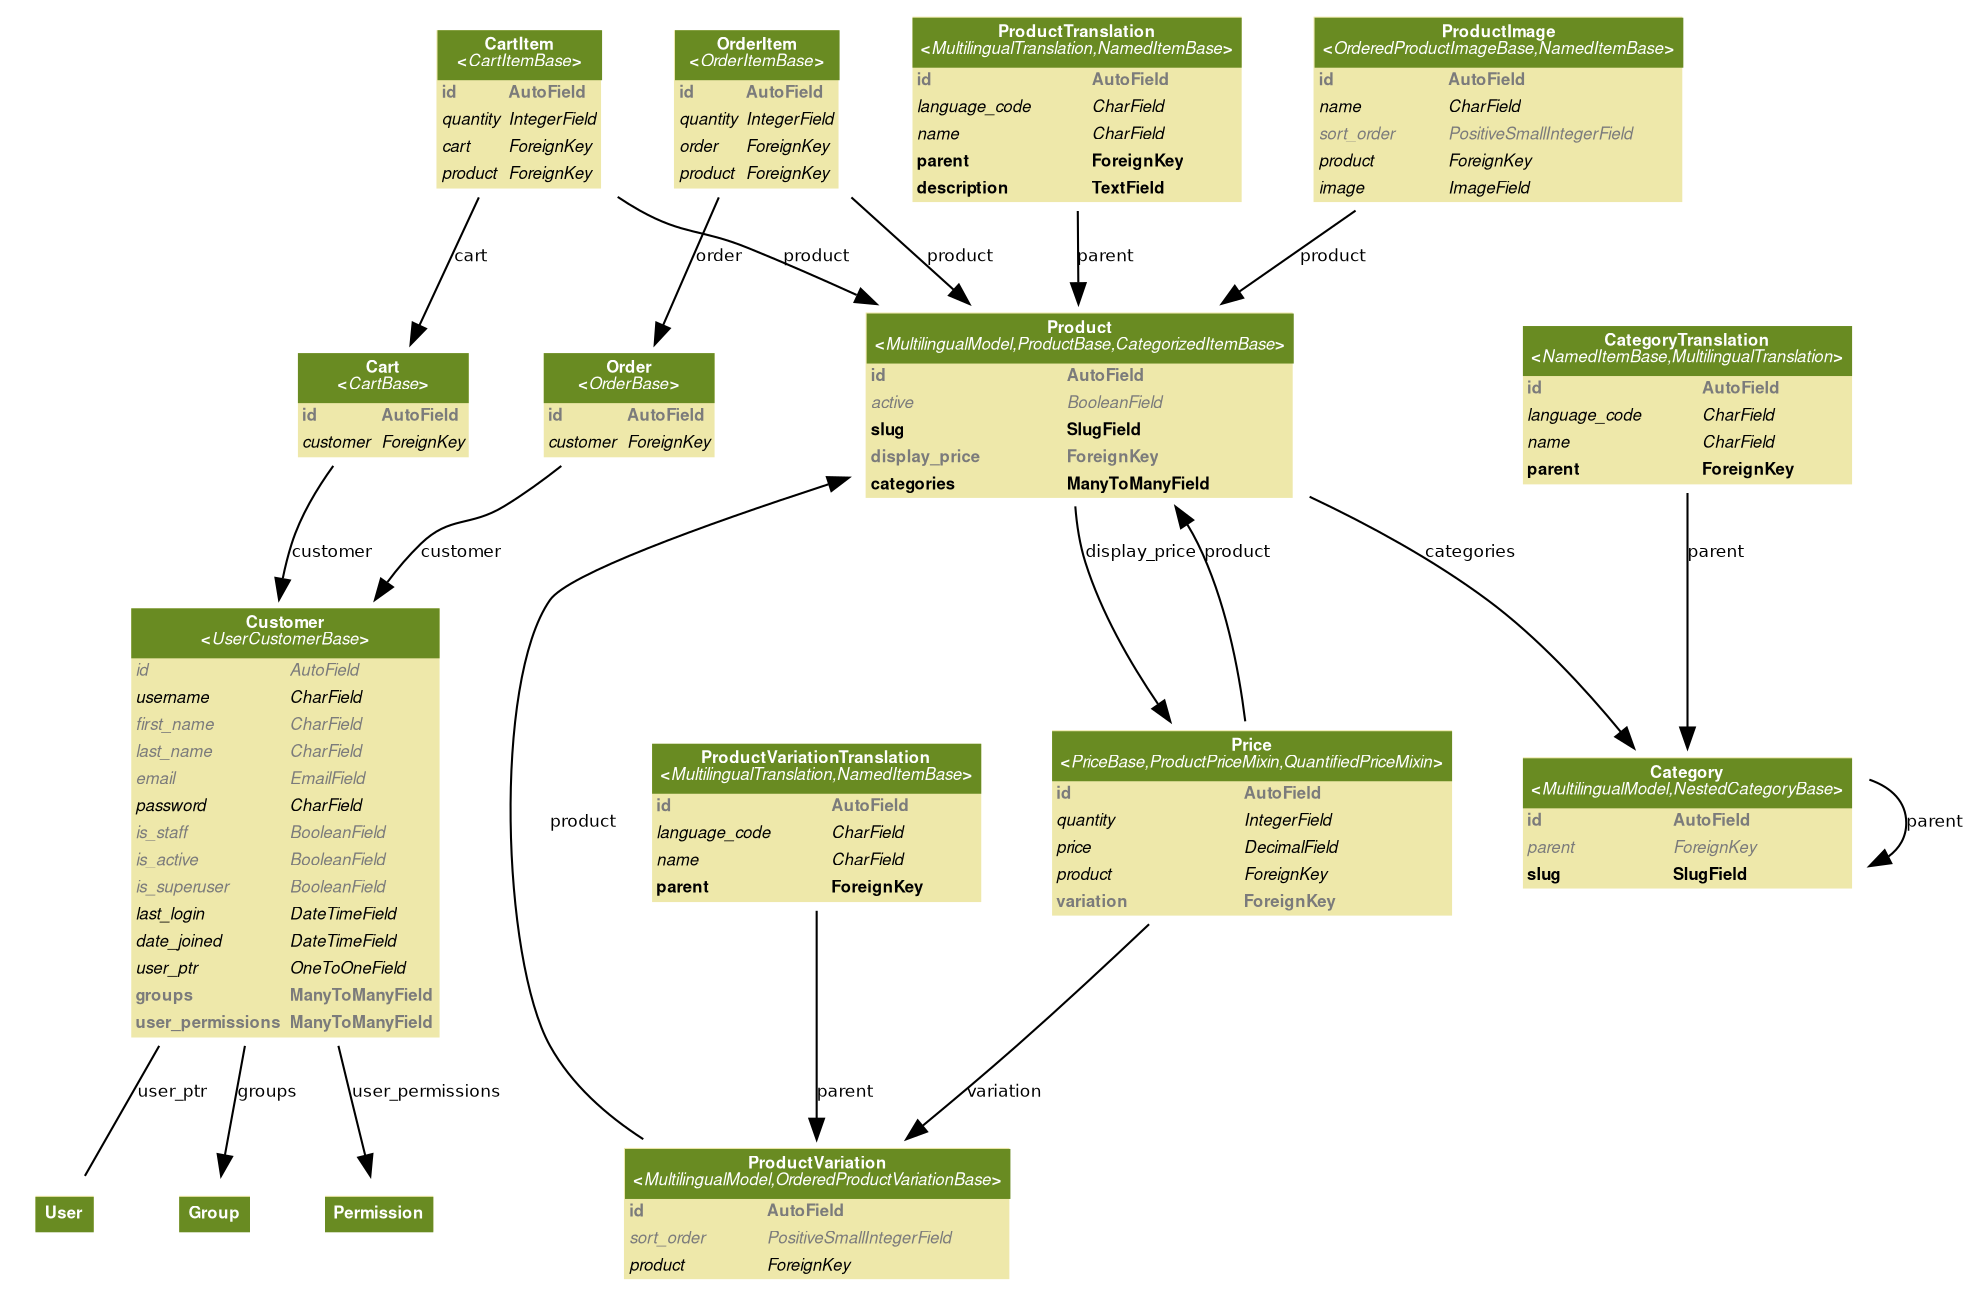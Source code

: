 
digraph name {
  fontname = "Helvetica"
  fontsize = 8

  node [
    fontname = "Helvetica"
    fontsize = 8
    shape = "plaintext"
  ]
  edge [
    fontname = "Helvetica"
    fontsize = 8
  ]





  
    basic_webshop_models_Customer [label=<
    <TABLE BGCOLOR="palegoldenrod" BORDER="0" CELLBORDER="0" CELLSPACING="0">
     <TR><TD COLSPAN="2" CELLPADDING="4" ALIGN="CENTER" BGCOLOR="olivedrab4"
     ><FONT FACE="Helvetica Bold" COLOR="white"
     >Customer<BR/>&lt;<FONT FACE="Helvetica Italic">UserCustomerBase</FONT>&gt;</FONT></TD></TR>

    
        
        <TR><TD ALIGN="LEFT" BORDER="0"
        ><FONT COLOR="#7B7B7B" FACE="Helvetica Italic">id</FONT
        ></TD>
        <TD ALIGN="LEFT"
        ><FONT COLOR="#7B7B7B" FACE="Helvetica Italic">AutoField</FONT
        ></TD></TR>
        
        <TR><TD ALIGN="LEFT" BORDER="0"
        ><FONT FACE="Helvetica Italic">username</FONT
        ></TD>
        <TD ALIGN="LEFT"
        ><FONT FACE="Helvetica Italic">CharField</FONT
        ></TD></TR>
        
        <TR><TD ALIGN="LEFT" BORDER="0"
        ><FONT COLOR="#7B7B7B" FACE="Helvetica Italic">first_name</FONT
        ></TD>
        <TD ALIGN="LEFT"
        ><FONT COLOR="#7B7B7B" FACE="Helvetica Italic">CharField</FONT
        ></TD></TR>
        
        <TR><TD ALIGN="LEFT" BORDER="0"
        ><FONT COLOR="#7B7B7B" FACE="Helvetica Italic">last_name</FONT
        ></TD>
        <TD ALIGN="LEFT"
        ><FONT COLOR="#7B7B7B" FACE="Helvetica Italic">CharField</FONT
        ></TD></TR>
        
        <TR><TD ALIGN="LEFT" BORDER="0"
        ><FONT COLOR="#7B7B7B" FACE="Helvetica Italic">email</FONT
        ></TD>
        <TD ALIGN="LEFT"
        ><FONT COLOR="#7B7B7B" FACE="Helvetica Italic">EmailField</FONT
        ></TD></TR>
        
        <TR><TD ALIGN="LEFT" BORDER="0"
        ><FONT FACE="Helvetica Italic">password</FONT
        ></TD>
        <TD ALIGN="LEFT"
        ><FONT FACE="Helvetica Italic">CharField</FONT
        ></TD></TR>
        
        <TR><TD ALIGN="LEFT" BORDER="0"
        ><FONT COLOR="#7B7B7B" FACE="Helvetica Italic">is_staff</FONT
        ></TD>
        <TD ALIGN="LEFT"
        ><FONT COLOR="#7B7B7B" FACE="Helvetica Italic">BooleanField</FONT
        ></TD></TR>
        
        <TR><TD ALIGN="LEFT" BORDER="0"
        ><FONT COLOR="#7B7B7B" FACE="Helvetica Italic">is_active</FONT
        ></TD>
        <TD ALIGN="LEFT"
        ><FONT COLOR="#7B7B7B" FACE="Helvetica Italic">BooleanField</FONT
        ></TD></TR>
        
        <TR><TD ALIGN="LEFT" BORDER="0"
        ><FONT COLOR="#7B7B7B" FACE="Helvetica Italic">is_superuser</FONT
        ></TD>
        <TD ALIGN="LEFT"
        ><FONT COLOR="#7B7B7B" FACE="Helvetica Italic">BooleanField</FONT
        ></TD></TR>
        
        <TR><TD ALIGN="LEFT" BORDER="0"
        ><FONT FACE="Helvetica Italic">last_login</FONT
        ></TD>
        <TD ALIGN="LEFT"
        ><FONT FACE="Helvetica Italic">DateTimeField</FONT
        ></TD></TR>
        
        <TR><TD ALIGN="LEFT" BORDER="0"
        ><FONT FACE="Helvetica Italic">date_joined</FONT
        ></TD>
        <TD ALIGN="LEFT"
        ><FONT FACE="Helvetica Italic">DateTimeField</FONT
        ></TD></TR>
        
        <TR><TD ALIGN="LEFT" BORDER="0"
        ><FONT FACE="Helvetica Italic">user_ptr</FONT
        ></TD>
        <TD ALIGN="LEFT"
        ><FONT FACE="Helvetica Italic">OneToOneField</FONT
        ></TD></TR>
        
        <TR><TD ALIGN="LEFT" BORDER="0"
        ><FONT COLOR="#7B7B7B" FACE="Helvetica Bold">groups</FONT
        ></TD>
        <TD ALIGN="LEFT"
        ><FONT COLOR="#7B7B7B" FACE="Helvetica Bold">ManyToManyField</FONT
        ></TD></TR>
        
        <TR><TD ALIGN="LEFT" BORDER="0"
        ><FONT COLOR="#7B7B7B" FACE="Helvetica Bold">user_permissions</FONT
        ></TD>
        <TD ALIGN="LEFT"
        ><FONT COLOR="#7B7B7B" FACE="Helvetica Bold">ManyToManyField</FONT
        ></TD></TR>
        
    
    </TABLE>
    >]
  
    basic_webshop_models_Product [label=<
    <TABLE BGCOLOR="palegoldenrod" BORDER="0" CELLBORDER="0" CELLSPACING="0">
     <TR><TD COLSPAN="2" CELLPADDING="4" ALIGN="CENTER" BGCOLOR="olivedrab4"
     ><FONT FACE="Helvetica Bold" COLOR="white"
     >Product<BR/>&lt;<FONT FACE="Helvetica Italic">MultilingualModel,ProductBase,CategorizedItemBase</FONT>&gt;</FONT></TD></TR>

    
        
        <TR><TD ALIGN="LEFT" BORDER="0"
        ><FONT COLOR="#7B7B7B" FACE="Helvetica Bold">id</FONT
        ></TD>
        <TD ALIGN="LEFT"
        ><FONT COLOR="#7B7B7B" FACE="Helvetica Bold">AutoField</FONT
        ></TD></TR>
        
        <TR><TD ALIGN="LEFT" BORDER="0"
        ><FONT COLOR="#7B7B7B" FACE="Helvetica Italic">active</FONT
        ></TD>
        <TD ALIGN="LEFT"
        ><FONT COLOR="#7B7B7B" FACE="Helvetica Italic">BooleanField</FONT
        ></TD></TR>
        
        <TR><TD ALIGN="LEFT" BORDER="0"
        ><FONT FACE="Helvetica Bold">slug</FONT
        ></TD>
        <TD ALIGN="LEFT"
        ><FONT FACE="Helvetica Bold">SlugField</FONT
        ></TD></TR>
        
        <TR><TD ALIGN="LEFT" BORDER="0"
        ><FONT COLOR="#7B7B7B" FACE="Helvetica Bold">display_price</FONT
        ></TD>
        <TD ALIGN="LEFT"
        ><FONT COLOR="#7B7B7B" FACE="Helvetica Bold">ForeignKey</FONT
        ></TD></TR>
        
        <TR><TD ALIGN="LEFT" BORDER="0"
        ><FONT FACE="Helvetica Bold">categories</FONT
        ></TD>
        <TD ALIGN="LEFT"
        ><FONT FACE="Helvetica Bold">ManyToManyField</FONT
        ></TD></TR>
        
    
    </TABLE>
    >]
  
    basic_webshop_models_ProductTranslation [label=<
    <TABLE BGCOLOR="palegoldenrod" BORDER="0" CELLBORDER="0" CELLSPACING="0">
     <TR><TD COLSPAN="2" CELLPADDING="4" ALIGN="CENTER" BGCOLOR="olivedrab4"
     ><FONT FACE="Helvetica Bold" COLOR="white"
     >ProductTranslation<BR/>&lt;<FONT FACE="Helvetica Italic">MultilingualTranslation,NamedItemBase</FONT>&gt;</FONT></TD></TR>

    
        
        <TR><TD ALIGN="LEFT" BORDER="0"
        ><FONT COLOR="#7B7B7B" FACE="Helvetica Bold">id</FONT
        ></TD>
        <TD ALIGN="LEFT"
        ><FONT COLOR="#7B7B7B" FACE="Helvetica Bold">AutoField</FONT
        ></TD></TR>
        
        <TR><TD ALIGN="LEFT" BORDER="0"
        ><FONT FACE="Helvetica Italic">language_code</FONT
        ></TD>
        <TD ALIGN="LEFT"
        ><FONT FACE="Helvetica Italic">CharField</FONT
        ></TD></TR>
        
        <TR><TD ALIGN="LEFT" BORDER="0"
        ><FONT FACE="Helvetica Italic">name</FONT
        ></TD>
        <TD ALIGN="LEFT"
        ><FONT FACE="Helvetica Italic">CharField</FONT
        ></TD></TR>
        
        <TR><TD ALIGN="LEFT" BORDER="0"
        ><FONT FACE="Helvetica Bold">parent</FONT
        ></TD>
        <TD ALIGN="LEFT"
        ><FONT FACE="Helvetica Bold">ForeignKey</FONT
        ></TD></TR>
        
        <TR><TD ALIGN="LEFT" BORDER="0"
        ><FONT FACE="Helvetica Bold">description</FONT
        ></TD>
        <TD ALIGN="LEFT"
        ><FONT FACE="Helvetica Bold">TextField</FONT
        ></TD></TR>
        
    
    </TABLE>
    >]
  
    basic_webshop_models_ProductVariation [label=<
    <TABLE BGCOLOR="palegoldenrod" BORDER="0" CELLBORDER="0" CELLSPACING="0">
     <TR><TD COLSPAN="2" CELLPADDING="4" ALIGN="CENTER" BGCOLOR="olivedrab4"
     ><FONT FACE="Helvetica Bold" COLOR="white"
     >ProductVariation<BR/>&lt;<FONT FACE="Helvetica Italic">MultilingualModel,OrderedProductVariationBase</FONT>&gt;</FONT></TD></TR>

    
        
        <TR><TD ALIGN="LEFT" BORDER="0"
        ><FONT COLOR="#7B7B7B" FACE="Helvetica Bold">id</FONT
        ></TD>
        <TD ALIGN="LEFT"
        ><FONT COLOR="#7B7B7B" FACE="Helvetica Bold">AutoField</FONT
        ></TD></TR>
        
        <TR><TD ALIGN="LEFT" BORDER="0"
        ><FONT COLOR="#7B7B7B" FACE="Helvetica Italic">sort_order</FONT
        ></TD>
        <TD ALIGN="LEFT"
        ><FONT COLOR="#7B7B7B" FACE="Helvetica Italic">PositiveSmallIntegerField</FONT
        ></TD></TR>
        
        <TR><TD ALIGN="LEFT" BORDER="0"
        ><FONT FACE="Helvetica Italic">product</FONT
        ></TD>
        <TD ALIGN="LEFT"
        ><FONT FACE="Helvetica Italic">ForeignKey</FONT
        ></TD></TR>
        
    
    </TABLE>
    >]
  
    basic_webshop_models_ProductVariationTranslation [label=<
    <TABLE BGCOLOR="palegoldenrod" BORDER="0" CELLBORDER="0" CELLSPACING="0">
     <TR><TD COLSPAN="2" CELLPADDING="4" ALIGN="CENTER" BGCOLOR="olivedrab4"
     ><FONT FACE="Helvetica Bold" COLOR="white"
     >ProductVariationTranslation<BR/>&lt;<FONT FACE="Helvetica Italic">MultilingualTranslation,NamedItemBase</FONT>&gt;</FONT></TD></TR>

    
        
        <TR><TD ALIGN="LEFT" BORDER="0"
        ><FONT COLOR="#7B7B7B" FACE="Helvetica Bold">id</FONT
        ></TD>
        <TD ALIGN="LEFT"
        ><FONT COLOR="#7B7B7B" FACE="Helvetica Bold">AutoField</FONT
        ></TD></TR>
        
        <TR><TD ALIGN="LEFT" BORDER="0"
        ><FONT FACE="Helvetica Italic">language_code</FONT
        ></TD>
        <TD ALIGN="LEFT"
        ><FONT FACE="Helvetica Italic">CharField</FONT
        ></TD></TR>
        
        <TR><TD ALIGN="LEFT" BORDER="0"
        ><FONT FACE="Helvetica Italic">name</FONT
        ></TD>
        <TD ALIGN="LEFT"
        ><FONT FACE="Helvetica Italic">CharField</FONT
        ></TD></TR>
        
        <TR><TD ALIGN="LEFT" BORDER="0"
        ><FONT FACE="Helvetica Bold">parent</FONT
        ></TD>
        <TD ALIGN="LEFT"
        ><FONT FACE="Helvetica Bold">ForeignKey</FONT
        ></TD></TR>
        
    
    </TABLE>
    >]
  
    basic_webshop_models_ProductImage [label=<
    <TABLE BGCOLOR="palegoldenrod" BORDER="0" CELLBORDER="0" CELLSPACING="0">
     <TR><TD COLSPAN="2" CELLPADDING="4" ALIGN="CENTER" BGCOLOR="olivedrab4"
     ><FONT FACE="Helvetica Bold" COLOR="white"
     >ProductImage<BR/>&lt;<FONT FACE="Helvetica Italic">OrderedProductImageBase,NamedItemBase</FONT>&gt;</FONT></TD></TR>

    
        
        <TR><TD ALIGN="LEFT" BORDER="0"
        ><FONT COLOR="#7B7B7B" FACE="Helvetica Bold">id</FONT
        ></TD>
        <TD ALIGN="LEFT"
        ><FONT COLOR="#7B7B7B" FACE="Helvetica Bold">AutoField</FONT
        ></TD></TR>
        
        <TR><TD ALIGN="LEFT" BORDER="0"
        ><FONT FACE="Helvetica Italic">name</FONT
        ></TD>
        <TD ALIGN="LEFT"
        ><FONT FACE="Helvetica Italic">CharField</FONT
        ></TD></TR>
        
        <TR><TD ALIGN="LEFT" BORDER="0"
        ><FONT COLOR="#7B7B7B" FACE="Helvetica Italic">sort_order</FONT
        ></TD>
        <TD ALIGN="LEFT"
        ><FONT COLOR="#7B7B7B" FACE="Helvetica Italic">PositiveSmallIntegerField</FONT
        ></TD></TR>
        
        <TR><TD ALIGN="LEFT" BORDER="0"
        ><FONT FACE="Helvetica Italic">product</FONT
        ></TD>
        <TD ALIGN="LEFT"
        ><FONT FACE="Helvetica Italic">ForeignKey</FONT
        ></TD></TR>
        
        <TR><TD ALIGN="LEFT" BORDER="0"
        ><FONT FACE="Helvetica Italic">image</FONT
        ></TD>
        <TD ALIGN="LEFT"
        ><FONT FACE="Helvetica Italic">ImageField</FONT
        ></TD></TR>
        
    
    </TABLE>
    >]
  
    basic_webshop_models_Cart [label=<
    <TABLE BGCOLOR="palegoldenrod" BORDER="0" CELLBORDER="0" CELLSPACING="0">
     <TR><TD COLSPAN="2" CELLPADDING="4" ALIGN="CENTER" BGCOLOR="olivedrab4"
     ><FONT FACE="Helvetica Bold" COLOR="white"
     >Cart<BR/>&lt;<FONT FACE="Helvetica Italic">CartBase</FONT>&gt;</FONT></TD></TR>

    
        
        <TR><TD ALIGN="LEFT" BORDER="0"
        ><FONT COLOR="#7B7B7B" FACE="Helvetica Bold">id</FONT
        ></TD>
        <TD ALIGN="LEFT"
        ><FONT COLOR="#7B7B7B" FACE="Helvetica Bold">AutoField</FONT
        ></TD></TR>
        
        <TR><TD ALIGN="LEFT" BORDER="0"
        ><FONT FACE="Helvetica Italic">customer</FONT
        ></TD>
        <TD ALIGN="LEFT"
        ><FONT FACE="Helvetica Italic">ForeignKey</FONT
        ></TD></TR>
        
    
    </TABLE>
    >]
  
    basic_webshop_models_Price [label=<
    <TABLE BGCOLOR="palegoldenrod" BORDER="0" CELLBORDER="0" CELLSPACING="0">
     <TR><TD COLSPAN="2" CELLPADDING="4" ALIGN="CENTER" BGCOLOR="olivedrab4"
     ><FONT FACE="Helvetica Bold" COLOR="white"
     >Price<BR/>&lt;<FONT FACE="Helvetica Italic">PriceBase,ProductPriceMixin,QuantifiedPriceMixin</FONT>&gt;</FONT></TD></TR>

    
        
        <TR><TD ALIGN="LEFT" BORDER="0"
        ><FONT COLOR="#7B7B7B" FACE="Helvetica Bold">id</FONT
        ></TD>
        <TD ALIGN="LEFT"
        ><FONT COLOR="#7B7B7B" FACE="Helvetica Bold">AutoField</FONT
        ></TD></TR>
        
        <TR><TD ALIGN="LEFT" BORDER="0"
        ><FONT FACE="Helvetica Italic">quantity</FONT
        ></TD>
        <TD ALIGN="LEFT"
        ><FONT FACE="Helvetica Italic">IntegerField</FONT
        ></TD></TR>
        
        <TR><TD ALIGN="LEFT" BORDER="0"
        ><FONT FACE="Helvetica Italic">price</FONT
        ></TD>
        <TD ALIGN="LEFT"
        ><FONT FACE="Helvetica Italic">DecimalField</FONT
        ></TD></TR>
        
        <TR><TD ALIGN="LEFT" BORDER="0"
        ><FONT FACE="Helvetica Italic">product</FONT
        ></TD>
        <TD ALIGN="LEFT"
        ><FONT FACE="Helvetica Italic">ForeignKey</FONT
        ></TD></TR>
        
        <TR><TD ALIGN="LEFT" BORDER="0"
        ><FONT COLOR="#7B7B7B" FACE="Helvetica Bold">variation</FONT
        ></TD>
        <TD ALIGN="LEFT"
        ><FONT COLOR="#7B7B7B" FACE="Helvetica Bold">ForeignKey</FONT
        ></TD></TR>
        
    
    </TABLE>
    >]
  
    basic_webshop_models_CartItem [label=<
    <TABLE BGCOLOR="palegoldenrod" BORDER="0" CELLBORDER="0" CELLSPACING="0">
     <TR><TD COLSPAN="2" CELLPADDING="4" ALIGN="CENTER" BGCOLOR="olivedrab4"
     ><FONT FACE="Helvetica Bold" COLOR="white"
     >CartItem<BR/>&lt;<FONT FACE="Helvetica Italic">CartItemBase</FONT>&gt;</FONT></TD></TR>

    
        
        <TR><TD ALIGN="LEFT" BORDER="0"
        ><FONT COLOR="#7B7B7B" FACE="Helvetica Bold">id</FONT
        ></TD>
        <TD ALIGN="LEFT"
        ><FONT COLOR="#7B7B7B" FACE="Helvetica Bold">AutoField</FONT
        ></TD></TR>
        
        <TR><TD ALIGN="LEFT" BORDER="0"
        ><FONT FACE="Helvetica Italic">quantity</FONT
        ></TD>
        <TD ALIGN="LEFT"
        ><FONT FACE="Helvetica Italic">IntegerField</FONT
        ></TD></TR>
        
        <TR><TD ALIGN="LEFT" BORDER="0"
        ><FONT FACE="Helvetica Italic">cart</FONT
        ></TD>
        <TD ALIGN="LEFT"
        ><FONT FACE="Helvetica Italic">ForeignKey</FONT
        ></TD></TR>
        
        <TR><TD ALIGN="LEFT" BORDER="0"
        ><FONT FACE="Helvetica Italic">product</FONT
        ></TD>
        <TD ALIGN="LEFT"
        ><FONT FACE="Helvetica Italic">ForeignKey</FONT
        ></TD></TR>
        
    
    </TABLE>
    >]
  
    basic_webshop_models_Order [label=<
    <TABLE BGCOLOR="palegoldenrod" BORDER="0" CELLBORDER="0" CELLSPACING="0">
     <TR><TD COLSPAN="2" CELLPADDING="4" ALIGN="CENTER" BGCOLOR="olivedrab4"
     ><FONT FACE="Helvetica Bold" COLOR="white"
     >Order<BR/>&lt;<FONT FACE="Helvetica Italic">OrderBase</FONT>&gt;</FONT></TD></TR>

    
        
        <TR><TD ALIGN="LEFT" BORDER="0"
        ><FONT COLOR="#7B7B7B" FACE="Helvetica Bold">id</FONT
        ></TD>
        <TD ALIGN="LEFT"
        ><FONT COLOR="#7B7B7B" FACE="Helvetica Bold">AutoField</FONT
        ></TD></TR>
        
        <TR><TD ALIGN="LEFT" BORDER="0"
        ><FONT FACE="Helvetica Italic">customer</FONT
        ></TD>
        <TD ALIGN="LEFT"
        ><FONT FACE="Helvetica Italic">ForeignKey</FONT
        ></TD></TR>
        
    
    </TABLE>
    >]
  
    basic_webshop_models_OrderItem [label=<
    <TABLE BGCOLOR="palegoldenrod" BORDER="0" CELLBORDER="0" CELLSPACING="0">
     <TR><TD COLSPAN="2" CELLPADDING="4" ALIGN="CENTER" BGCOLOR="olivedrab4"
     ><FONT FACE="Helvetica Bold" COLOR="white"
     >OrderItem<BR/>&lt;<FONT FACE="Helvetica Italic">OrderItemBase</FONT>&gt;</FONT></TD></TR>

    
        
        <TR><TD ALIGN="LEFT" BORDER="0"
        ><FONT COLOR="#7B7B7B" FACE="Helvetica Bold">id</FONT
        ></TD>
        <TD ALIGN="LEFT"
        ><FONT COLOR="#7B7B7B" FACE="Helvetica Bold">AutoField</FONT
        ></TD></TR>
        
        <TR><TD ALIGN="LEFT" BORDER="0"
        ><FONT FACE="Helvetica Italic">quantity</FONT
        ></TD>
        <TD ALIGN="LEFT"
        ><FONT FACE="Helvetica Italic">IntegerField</FONT
        ></TD></TR>
        
        <TR><TD ALIGN="LEFT" BORDER="0"
        ><FONT FACE="Helvetica Italic">order</FONT
        ></TD>
        <TD ALIGN="LEFT"
        ><FONT FACE="Helvetica Italic">ForeignKey</FONT
        ></TD></TR>
        
        <TR><TD ALIGN="LEFT" BORDER="0"
        ><FONT FACE="Helvetica Italic">product</FONT
        ></TD>
        <TD ALIGN="LEFT"
        ><FONT FACE="Helvetica Italic">ForeignKey</FONT
        ></TD></TR>
        
    
    </TABLE>
    >]
  
    basic_webshop_models_Category [label=<
    <TABLE BGCOLOR="palegoldenrod" BORDER="0" CELLBORDER="0" CELLSPACING="0">
     <TR><TD COLSPAN="2" CELLPADDING="4" ALIGN="CENTER" BGCOLOR="olivedrab4"
     ><FONT FACE="Helvetica Bold" COLOR="white"
     >Category<BR/>&lt;<FONT FACE="Helvetica Italic">MultilingualModel,NestedCategoryBase</FONT>&gt;</FONT></TD></TR>

    
        
        <TR><TD ALIGN="LEFT" BORDER="0"
        ><FONT COLOR="#7B7B7B" FACE="Helvetica Bold">id</FONT
        ></TD>
        <TD ALIGN="LEFT"
        ><FONT COLOR="#7B7B7B" FACE="Helvetica Bold">AutoField</FONT
        ></TD></TR>
        
        <TR><TD ALIGN="LEFT" BORDER="0"
        ><FONT COLOR="#7B7B7B" FACE="Helvetica Italic">parent</FONT
        ></TD>
        <TD ALIGN="LEFT"
        ><FONT COLOR="#7B7B7B" FACE="Helvetica Italic">ForeignKey</FONT
        ></TD></TR>
        
        <TR><TD ALIGN="LEFT" BORDER="0"
        ><FONT FACE="Helvetica Bold">slug</FONT
        ></TD>
        <TD ALIGN="LEFT"
        ><FONT FACE="Helvetica Bold">SlugField</FONT
        ></TD></TR>
        
    
    </TABLE>
    >]
  
    basic_webshop_models_CategoryTranslation [label=<
    <TABLE BGCOLOR="palegoldenrod" BORDER="0" CELLBORDER="0" CELLSPACING="0">
     <TR><TD COLSPAN="2" CELLPADDING="4" ALIGN="CENTER" BGCOLOR="olivedrab4"
     ><FONT FACE="Helvetica Bold" COLOR="white"
     >CategoryTranslation<BR/>&lt;<FONT FACE="Helvetica Italic">NamedItemBase,MultilingualTranslation</FONT>&gt;</FONT></TD></TR>

    
        
        <TR><TD ALIGN="LEFT" BORDER="0"
        ><FONT COLOR="#7B7B7B" FACE="Helvetica Bold">id</FONT
        ></TD>
        <TD ALIGN="LEFT"
        ><FONT COLOR="#7B7B7B" FACE="Helvetica Bold">AutoField</FONT
        ></TD></TR>
        
        <TR><TD ALIGN="LEFT" BORDER="0"
        ><FONT FACE="Helvetica Italic">language_code</FONT
        ></TD>
        <TD ALIGN="LEFT"
        ><FONT FACE="Helvetica Italic">CharField</FONT
        ></TD></TR>
        
        <TR><TD ALIGN="LEFT" BORDER="0"
        ><FONT FACE="Helvetica Italic">name</FONT
        ></TD>
        <TD ALIGN="LEFT"
        ><FONT FACE="Helvetica Italic">CharField</FONT
        ></TD></TR>
        
        <TR><TD ALIGN="LEFT" BORDER="0"
        ><FONT FACE="Helvetica Bold">parent</FONT
        ></TD>
        <TD ALIGN="LEFT"
        ><FONT FACE="Helvetica Bold">ForeignKey</FONT
        ></TD></TR>
        
    
    </TABLE>
    >]
  




  
    
    
    django_contrib_auth_models_User [label=<
        <TABLE BGCOLOR="palegoldenrod" BORDER="0" CELLBORDER="0" CELLSPACING="0">
        <TR><TD COLSPAN="2" CELLPADDING="4" ALIGN="CENTER" BGCOLOR="olivedrab4"
        ><FONT FACE="Helvetica Bold" COLOR="white"
        >User</FONT></TD></TR>
        </TABLE>
        >]
    
    basic_webshop_models_Customer -> django_contrib_auth_models_User
    [label="user_ptr"] [arrowhead=none arrowtail=none];
    
    
    django_contrib_auth_models_Group [label=<
        <TABLE BGCOLOR="palegoldenrod" BORDER="0" CELLBORDER="0" CELLSPACING="0">
        <TR><TD COLSPAN="2" CELLPADDING="4" ALIGN="CENTER" BGCOLOR="olivedrab4"
        ><FONT FACE="Helvetica Bold" COLOR="white"
        >Group</FONT></TD></TR>
        </TABLE>
        >]
    
    basic_webshop_models_Customer -> django_contrib_auth_models_Group
    [label="groups"] [arrowhead=normal arrowtail=normal];
    
    
    django_contrib_auth_models_Permission [label=<
        <TABLE BGCOLOR="palegoldenrod" BORDER="0" CELLBORDER="0" CELLSPACING="0">
        <TR><TD COLSPAN="2" CELLPADDING="4" ALIGN="CENTER" BGCOLOR="olivedrab4"
        ><FONT FACE="Helvetica Bold" COLOR="white"
        >Permission</FONT></TD></TR>
        </TABLE>
        >]
    
    basic_webshop_models_Customer -> django_contrib_auth_models_Permission
    [label="user_permissions"] [arrowhead=normal arrowtail=normal];
    
  
    
    
    basic_webshop_models_Product -> basic_webshop_models_Price
    [label="display_price"] ;
    
    
    basic_webshop_models_Product -> basic_webshop_models_Category
    [label="categories"] [arrowhead=normal arrowtail=normal];
    
  
    
    
    basic_webshop_models_ProductTranslation -> basic_webshop_models_Product
    [label="parent"] ;
    
  
    
    
    basic_webshop_models_ProductVariation -> basic_webshop_models_Product
    [label="product"] ;
    
  
    
    
    basic_webshop_models_ProductVariationTranslation -> basic_webshop_models_ProductVariation
    [label="parent"] ;
    
  
    
    
    basic_webshop_models_ProductImage -> basic_webshop_models_Product
    [label="product"] ;
    
  
    
    
    basic_webshop_models_Cart -> basic_webshop_models_Customer
    [label="customer"] ;
    
  
    
    
    basic_webshop_models_Price -> basic_webshop_models_Product
    [label="product"] ;
    
    
    basic_webshop_models_Price -> basic_webshop_models_ProductVariation
    [label="variation"] ;
    
  
    
    
    basic_webshop_models_CartItem -> basic_webshop_models_Cart
    [label="cart"] ;
    
    
    basic_webshop_models_CartItem -> basic_webshop_models_Product
    [label="product"] ;
    
  
    
    
    basic_webshop_models_Order -> basic_webshop_models_Customer
    [label="customer"] ;
    
  
    
    
    basic_webshop_models_OrderItem -> basic_webshop_models_Order
    [label="order"] ;
    
    
    basic_webshop_models_OrderItem -> basic_webshop_models_Product
    [label="product"] ;
    
  
    
    
    basic_webshop_models_Category -> basic_webshop_models_Category
    [label="parent"] ;
    
  
    
    
    basic_webshop_models_CategoryTranslation -> basic_webshop_models_Category
    [label="parent"] ;
    
  


}

